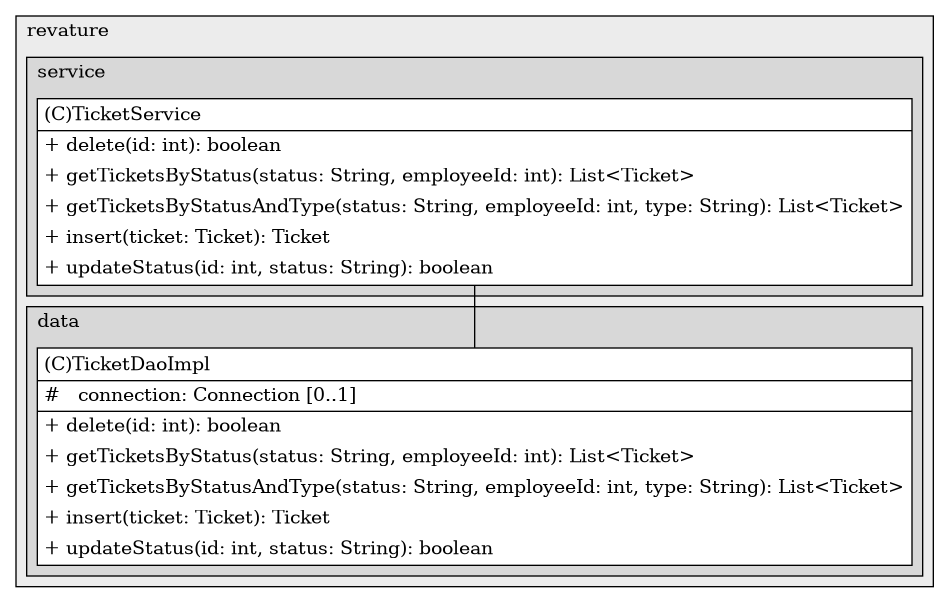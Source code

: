 @startuml

/' diagram meta data start
config=StructureConfiguration;
{
  "projectClassification": {
    "searchMode": "OpenProject", // OpenProject, AllProjects
    "includedProjects": "",
    "pathEndKeywords": "*.impl",
    "isClientPath": "",
    "isClientName": "",
    "isTestPath": "",
    "isTestName": "",
    "isMappingPath": "",
    "isMappingName": "",
    "isDataAccessPath": "",
    "isDataAccessName": "",
    "isDataStructurePath": "",
    "isDataStructureName": "",
    "isInterfaceStructuresPath": "",
    "isInterfaceStructuresName": "",
    "isEntryPointPath": "",
    "isEntryPointName": "",
    "treatFinalFieldsAsMandatory": false
  },
  "graphRestriction": {
    "classPackageExcludeFilter": "",
    "classPackageIncludeFilter": "",
    "classNameExcludeFilter": "",
    "classNameIncludeFilter": "",
    "methodNameExcludeFilter": "",
    "methodNameIncludeFilter": "",
    "removeByInheritance": "", // inheritance/annotation based filtering is done in a second step
    "removeByAnnotation": "",
    "removeByClassPackage": "", // cleanup the graph after inheritance/annotation based filtering is done
    "removeByClassName": "",
    "cutMappings": false,
    "cutEnum": true,
    "cutTests": true,
    "cutClient": true,
    "cutDataAccess": true,
    "cutInterfaceStructures": true,
    "cutDataStructures": true,
    "cutGetterAndSetter": true,
    "cutConstructors": true
  },
  "graphTraversal": {
    "forwardDepth": 3,
    "backwardDepth": 3,
    "classPackageExcludeFilter": "",
    "classPackageIncludeFilter": "",
    "classNameExcludeFilter": "",
    "classNameIncludeFilter": "",
    "methodNameExcludeFilter": "",
    "methodNameIncludeFilter": "",
    "hideMappings": false,
    "hideDataStructures": false,
    "hidePrivateMethods": true,
    "hideInterfaceCalls": true, // indirection: implementation -> interface (is hidden) -> implementation
    "onlyShowApplicationEntryPoints": false, // root node is included
    "useMethodCallsForStructureDiagram": "ForwardOnly" // ForwardOnly, BothDirections, No
  },
  "details": {
    "aggregation": "GroupByClass", // ByClass, GroupByClass, None
    "showClassGenericTypes": true,
    "showMethods": true,
    "showMethodParameterNames": true,
    "showMethodParameterTypes": true,
    "showMethodReturnType": true,
    "showPackageLevels": 2,
    "showDetailedClassStructure": true
  },
  "rootClass": "com.revature.service.TicketService",
  "extensionCallbackMethod": "" // qualified.class.name#methodName - signature: public static String method(String)
}
diagram meta data end '/



digraph g {
    rankdir="TB"
    splines=polyline
    

'nodes 
subgraph cluster_268132974 { 
   	label=revature
	labeljust=l
	fillcolor="#ececec"
	style=filled
   
   subgraph cluster_1406714457 { 
   	label=service
	labeljust=l
	fillcolor="#d8d8d8"
	style=filled
   
   TicketService1156724518[
	label=<<TABLE BORDER="1" CELLBORDER="0" CELLPADDING="4" CELLSPACING="0">
<TR><TD ALIGN="LEFT" >(C)TicketService</TD></TR>
<HR/>
<TR><TD ALIGN="LEFT" >+ delete(id: int): boolean</TD></TR>
<TR><TD ALIGN="LEFT" >+ getTicketsByStatus(status: String, employeeId: int): List&lt;Ticket&gt;</TD></TR>
<TR><TD ALIGN="LEFT" >+ getTicketsByStatusAndType(status: String, employeeId: int, type: String): List&lt;Ticket&gt;</TD></TR>
<TR><TD ALIGN="LEFT" >+ insert(ticket: Ticket): Ticket</TD></TR>
<TR><TD ALIGN="LEFT" >+ updateStatus(id: int, status: String): boolean</TD></TR>
</TABLE>>
	style=filled
	margin=0
	shape=plaintext
	fillcolor="#FFFFFF"
];
} 

subgraph cluster_1462777478 { 
   	label=data
	labeljust=l
	fillcolor="#d8d8d8"
	style=filled
   
   TicketDaoImpl795262169[
	label=<<TABLE BORDER="1" CELLBORDER="0" CELLPADDING="4" CELLSPACING="0">
<TR><TD ALIGN="LEFT" >(C)TicketDaoImpl</TD></TR>
<HR/>
<TR><TD ALIGN="LEFT" >#   connection: Connection [0..1]</TD></TR>
<HR/>
<TR><TD ALIGN="LEFT" >+ delete(id: int): boolean</TD></TR>
<TR><TD ALIGN="LEFT" >+ getTicketsByStatus(status: String, employeeId: int): List&lt;Ticket&gt;</TD></TR>
<TR><TD ALIGN="LEFT" >+ getTicketsByStatusAndType(status: String, employeeId: int, type: String): List&lt;Ticket&gt;</TD></TR>
<TR><TD ALIGN="LEFT" >+ insert(ticket: Ticket): Ticket</TD></TR>
<TR><TD ALIGN="LEFT" >+ updateStatus(id: int, status: String): boolean</TD></TR>
</TABLE>>
	style=filled
	margin=0
	shape=plaintext
	fillcolor="#FFFFFF"
];
} 
} 

'edges    
TicketService1156724518 -> TicketDaoImpl795262169[arrowhead=none];
    
}
@enduml